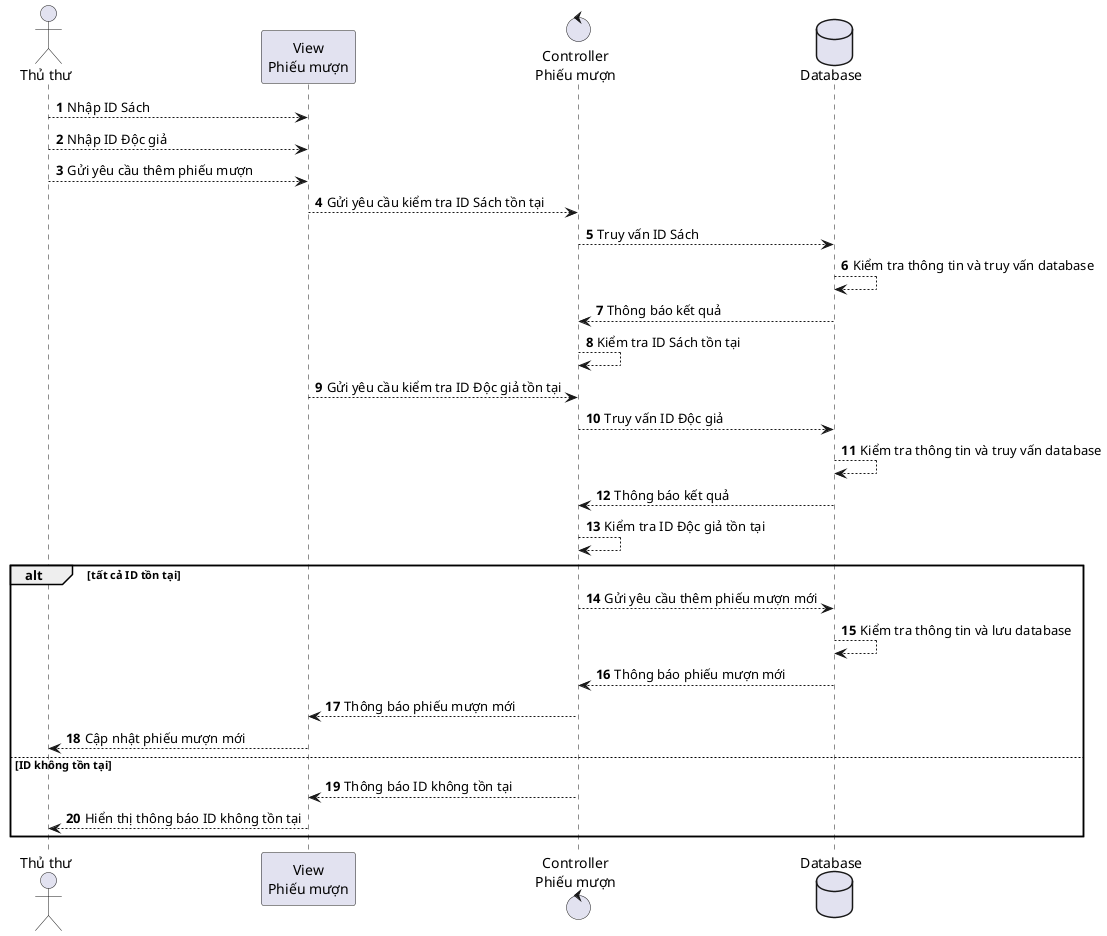 @startuml
'https://plantuml.com/sequence-diagram

autonumber

actor "Thủ thư" as User
participant "View\nPhiếu mượn" as View
control "Controller\nPhiếu mượn" as Control
database "Database" as Database

User --> View: Nhập ID Sách
User --> View: Nhập ID Độc giả
User --> View: Gửi yêu cầu thêm phiếu mượn

View --> Control: Gửi yêu cầu kiểm tra ID Sách tồn tại
Control --> Database: Truy vấn ID Sách
Database --> Database: Kiểm tra thông tin và truy vấn database
Database --> Control: Thông báo kết quả
Control --> Control: Kiểm tra ID Sách tồn tại

View --> Control: Gửi yêu cầu kiểm tra ID Độc giả tồn tại
Control --> Database: Truy vấn ID Độc giả
Database --> Database: Kiểm tra thông tin và truy vấn database
Database --> Control: Thông báo kết quả
Control --> Control: Kiểm tra ID Độc giả tồn tại

alt tất cả ID tồn tại

    Control --> Database: Gửi yêu cầu thêm phiếu mượn mới
    Database --> Database: Kiểm tra thông tin và lưu database
    Database --> Control: Thông báo phiếu mượn mới
    Control --> View: Thông báo phiếu mượn mới
    View --> User: Cập nhật phiếu mượn mới

else ID không tồn tại
    Control --> View: Thông báo ID không tồn tại
    View --> User: Hiển thị thông báo ID không tồn tại
end



@enduml
